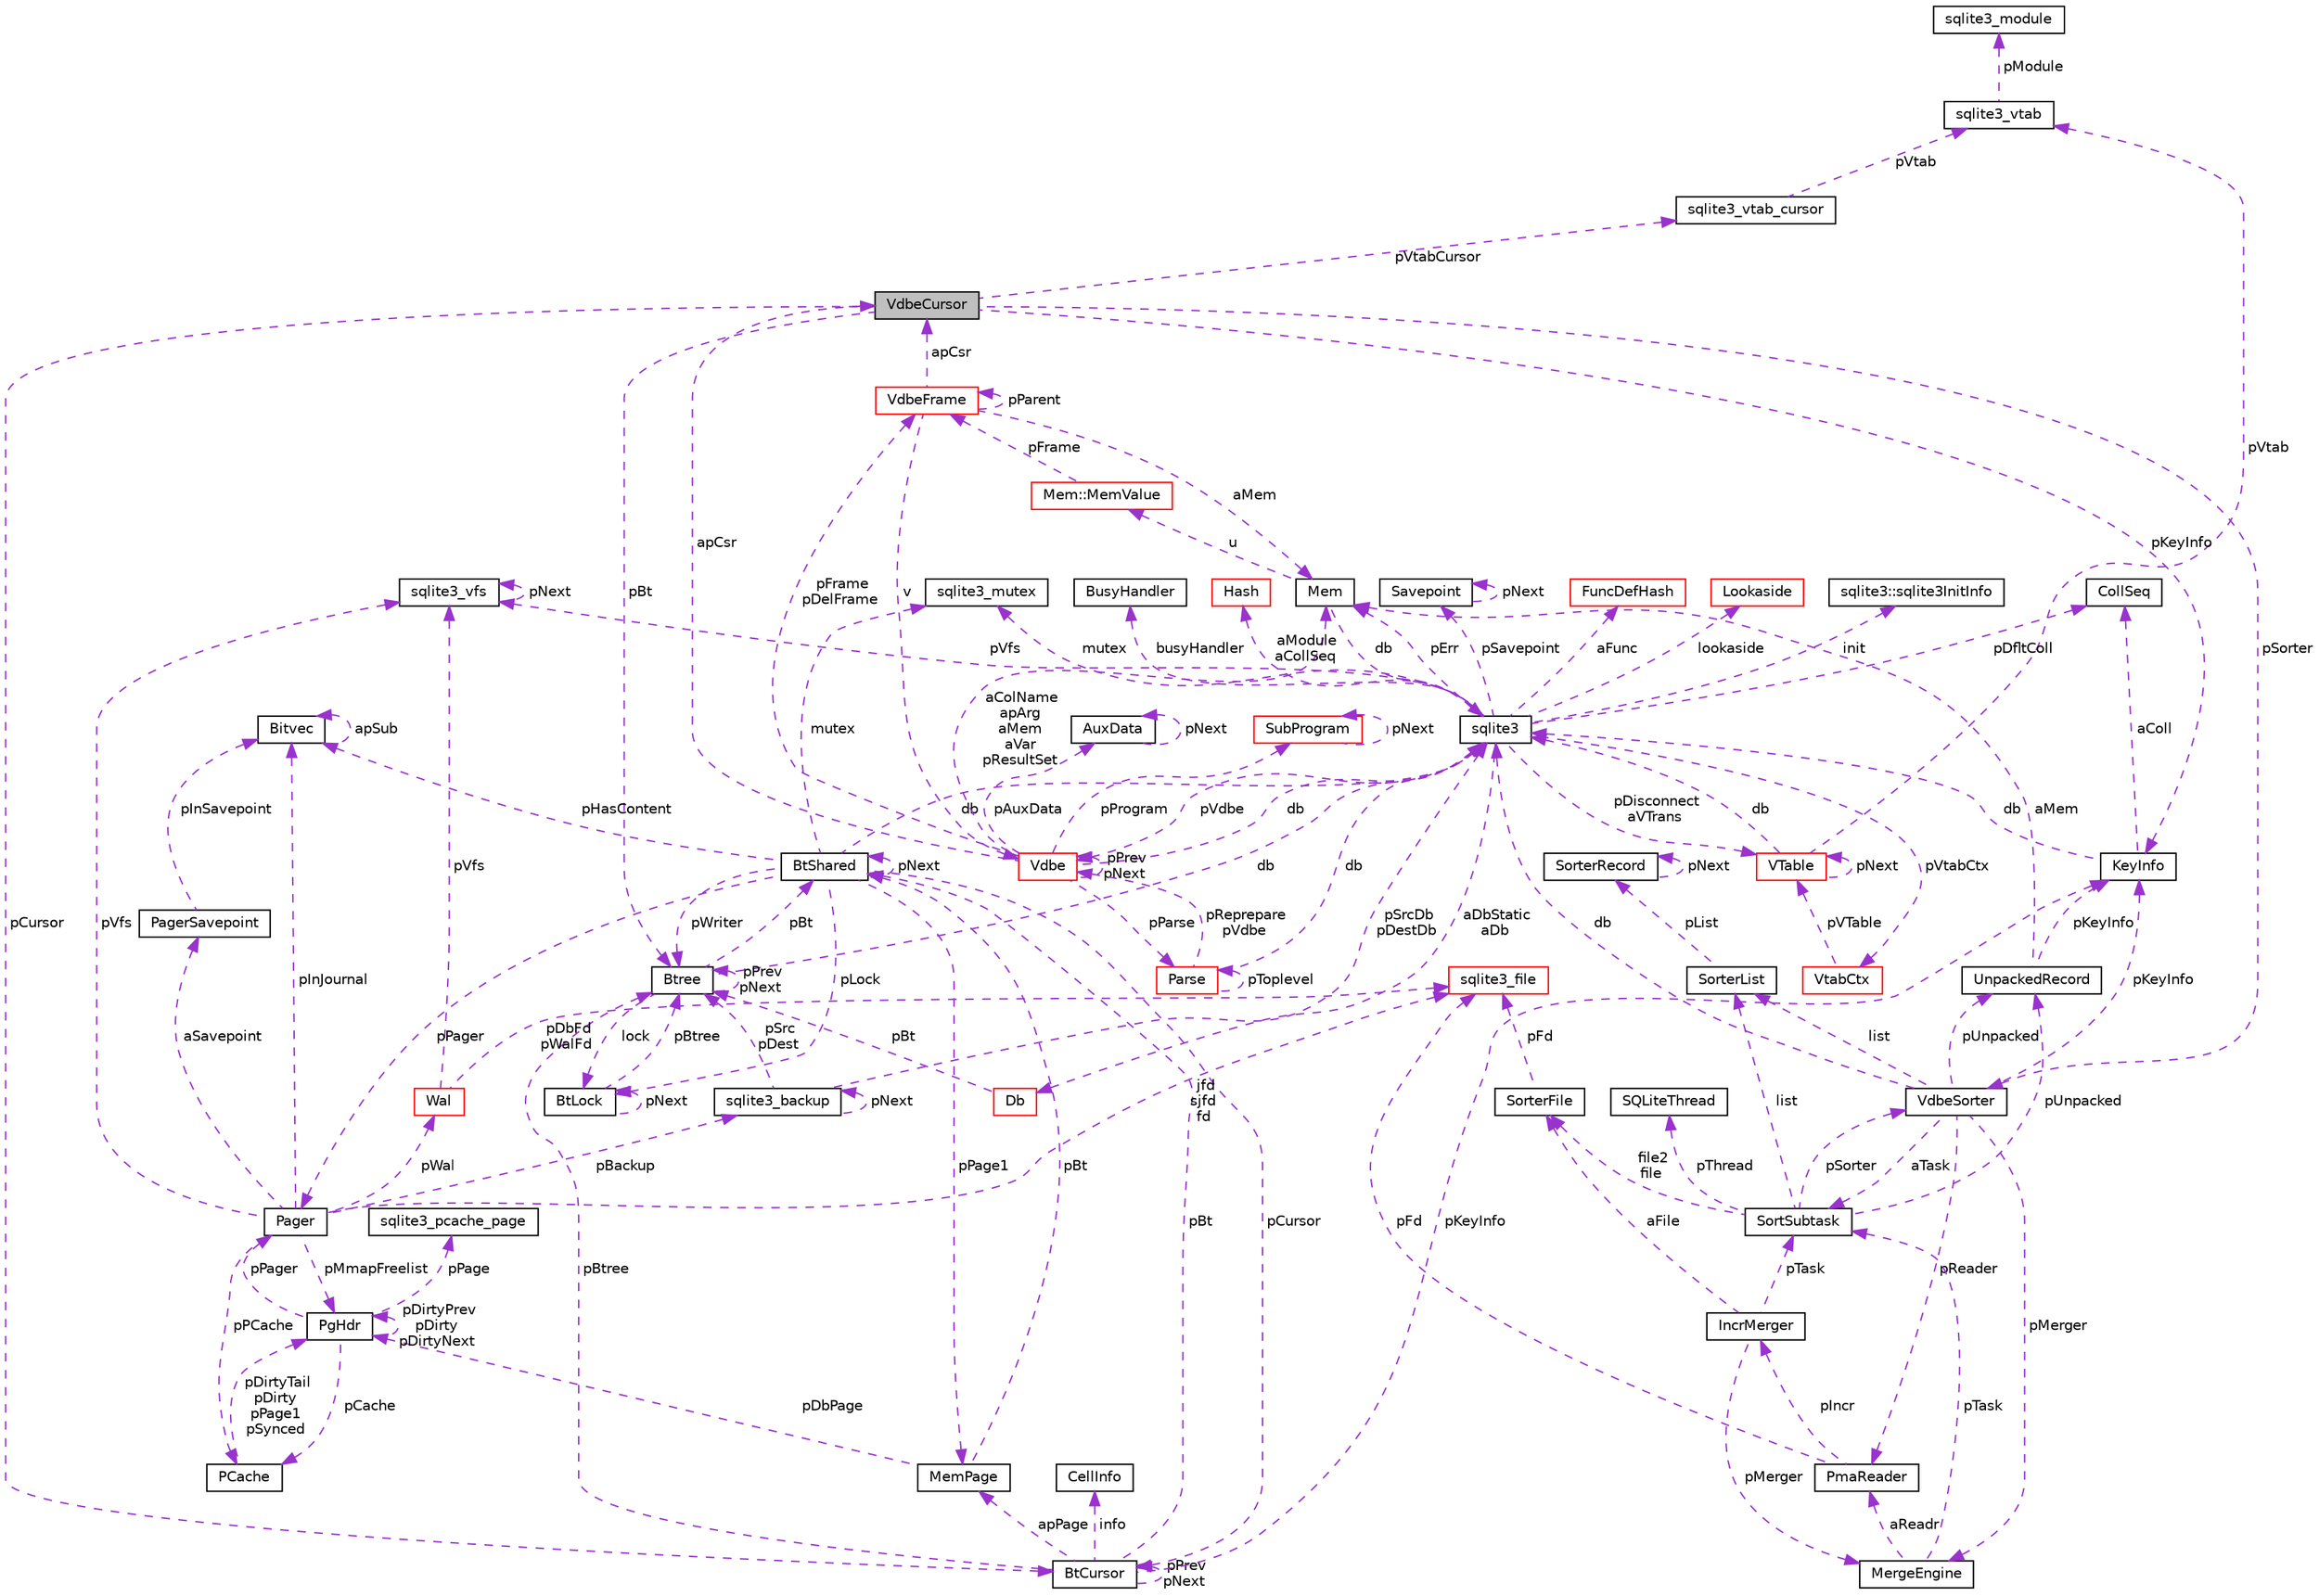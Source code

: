 digraph "VdbeCursor"
{
  edge [fontname="Helvetica",fontsize="10",labelfontname="Helvetica",labelfontsize="10"];
  node [fontname="Helvetica",fontsize="10",shape=record];
  Node1 [label="VdbeCursor",height=0.2,width=0.4,color="black", fillcolor="grey75", style="filled", fontcolor="black"];
  Node2 -> Node1 [dir="back",color="darkorchid3",fontsize="10",style="dashed",label=" pCursor" ,fontname="Helvetica"];
  Node2 [label="BtCursor",height=0.2,width=0.4,color="black", fillcolor="white", style="filled",URL="$struct_bt_cursor.html"];
  Node2 -> Node2 [dir="back",color="darkorchid3",fontsize="10",style="dashed",label=" pPrev\npNext" ,fontname="Helvetica"];
  Node3 -> Node2 [dir="back",color="darkorchid3",fontsize="10",style="dashed",label=" info" ,fontname="Helvetica"];
  Node3 [label="CellInfo",height=0.2,width=0.4,color="black", fillcolor="white", style="filled",URL="$struct_cell_info.html"];
  Node4 -> Node2 [dir="back",color="darkorchid3",fontsize="10",style="dashed",label=" pBt" ,fontname="Helvetica"];
  Node4 [label="BtShared",height=0.2,width=0.4,color="black", fillcolor="white", style="filled",URL="$struct_bt_shared.html"];
  Node2 -> Node4 [dir="back",color="darkorchid3",fontsize="10",style="dashed",label=" pCursor" ,fontname="Helvetica"];
  Node4 -> Node4 [dir="back",color="darkorchid3",fontsize="10",style="dashed",label=" pNext" ,fontname="Helvetica"];
  Node5 -> Node4 [dir="back",color="darkorchid3",fontsize="10",style="dashed",label=" db" ,fontname="Helvetica"];
  Node5 [label="sqlite3",height=0.2,width=0.4,color="black", fillcolor="white", style="filled",URL="$structsqlite3.html"];
  Node6 -> Node5 [dir="back",color="darkorchid3",fontsize="10",style="dashed",label=" pErr" ,fontname="Helvetica"];
  Node6 [label="Mem",height=0.2,width=0.4,color="black", fillcolor="white", style="filled",URL="$struct_mem.html"];
  Node7 -> Node6 [dir="back",color="darkorchid3",fontsize="10",style="dashed",label=" u" ,fontname="Helvetica"];
  Node7 [label="Mem::MemValue",height=0.2,width=0.4,color="red", fillcolor="white", style="filled",URL="$union_mem_1_1_mem_value.html"];
  Node8 -> Node7 [dir="back",color="darkorchid3",fontsize="10",style="dashed",label=" pFrame" ,fontname="Helvetica"];
  Node8 [label="VdbeFrame",height=0.2,width=0.4,color="red", fillcolor="white", style="filled",URL="$struct_vdbe_frame.html"];
  Node6 -> Node8 [dir="back",color="darkorchid3",fontsize="10",style="dashed",label=" aMem" ,fontname="Helvetica"];
  Node9 -> Node8 [dir="back",color="darkorchid3",fontsize="10",style="dashed",label=" v" ,fontname="Helvetica"];
  Node9 [label="Vdbe",height=0.2,width=0.4,color="red", fillcolor="white", style="filled",URL="$struct_vdbe.html"];
  Node9 -> Node9 [dir="back",color="darkorchid3",fontsize="10",style="dashed",label=" pPrev\npNext" ,fontname="Helvetica"];
  Node6 -> Node9 [dir="back",color="darkorchid3",fontsize="10",style="dashed",label=" aColName\napArg\naMem\naVar\npResultSet" ,fontname="Helvetica"];
  Node5 -> Node9 [dir="back",color="darkorchid3",fontsize="10",style="dashed",label=" db" ,fontname="Helvetica"];
  Node8 -> Node9 [dir="back",color="darkorchid3",fontsize="10",style="dashed",label=" pFrame\npDelFrame" ,fontname="Helvetica"];
  Node10 -> Node9 [dir="back",color="darkorchid3",fontsize="10",style="dashed",label=" pAuxData" ,fontname="Helvetica"];
  Node10 [label="AuxData",height=0.2,width=0.4,color="black", fillcolor="white", style="filled",URL="$struct_aux_data.html"];
  Node10 -> Node10 [dir="back",color="darkorchid3",fontsize="10",style="dashed",label=" pNext" ,fontname="Helvetica"];
  Node11 -> Node9 [dir="back",color="darkorchid3",fontsize="10",style="dashed",label=" pProgram" ,fontname="Helvetica"];
  Node11 [label="SubProgram",height=0.2,width=0.4,color="red", fillcolor="white", style="filled",URL="$struct_sub_program.html"];
  Node11 -> Node11 [dir="back",color="darkorchid3",fontsize="10",style="dashed",label=" pNext" ,fontname="Helvetica"];
  Node1 -> Node9 [dir="back",color="darkorchid3",fontsize="10",style="dashed",label=" apCsr" ,fontname="Helvetica"];
  Node12 -> Node9 [dir="back",color="darkorchid3",fontsize="10",style="dashed",label=" pParse" ,fontname="Helvetica"];
  Node12 [label="Parse",height=0.2,width=0.4,color="red", fillcolor="white", style="filled",URL="$struct_parse.html"];
  Node9 -> Node12 [dir="back",color="darkorchid3",fontsize="10",style="dashed",label=" pReprepare\npVdbe" ,fontname="Helvetica"];
  Node5 -> Node12 [dir="back",color="darkorchid3",fontsize="10",style="dashed",label=" db" ,fontname="Helvetica"];
  Node12 -> Node12 [dir="back",color="darkorchid3",fontsize="10",style="dashed",label=" pToplevel" ,fontname="Helvetica"];
  Node8 -> Node8 [dir="back",color="darkorchid3",fontsize="10",style="dashed",label=" pParent" ,fontname="Helvetica"];
  Node1 -> Node8 [dir="back",color="darkorchid3",fontsize="10",style="dashed",label=" apCsr" ,fontname="Helvetica"];
  Node5 -> Node6 [dir="back",color="darkorchid3",fontsize="10",style="dashed",label=" db" ,fontname="Helvetica"];
  Node9 -> Node5 [dir="back",color="darkorchid3",fontsize="10",style="dashed",label=" pVdbe" ,fontname="Helvetica"];
  Node13 -> Node5 [dir="back",color="darkorchid3",fontsize="10",style="dashed",label=" pSavepoint" ,fontname="Helvetica"];
  Node13 [label="Savepoint",height=0.2,width=0.4,color="black", fillcolor="white", style="filled",URL="$struct_savepoint.html"];
  Node13 -> Node13 [dir="back",color="darkorchid3",fontsize="10",style="dashed",label=" pNext" ,fontname="Helvetica"];
  Node14 -> Node5 [dir="back",color="darkorchid3",fontsize="10",style="dashed",label=" aFunc" ,fontname="Helvetica"];
  Node14 [label="FuncDefHash",height=0.2,width=0.4,color="red", fillcolor="white", style="filled",URL="$struct_func_def_hash.html"];
  Node15 -> Node5 [dir="back",color="darkorchid3",fontsize="10",style="dashed",label=" lookaside" ,fontname="Helvetica"];
  Node15 [label="Lookaside",height=0.2,width=0.4,color="red", fillcolor="white", style="filled",URL="$struct_lookaside.html"];
  Node16 -> Node5 [dir="back",color="darkorchid3",fontsize="10",style="dashed",label=" mutex" ,fontname="Helvetica"];
  Node16 [label="sqlite3_mutex",height=0.2,width=0.4,color="black", fillcolor="white", style="filled",URL="$structsqlite3__mutex.html"];
  Node17 -> Node5 [dir="back",color="darkorchid3",fontsize="10",style="dashed",label=" pVfs" ,fontname="Helvetica"];
  Node17 [label="sqlite3_vfs",height=0.2,width=0.4,color="black", fillcolor="white", style="filled",URL="$structsqlite3__vfs.html"];
  Node17 -> Node17 [dir="back",color="darkorchid3",fontsize="10",style="dashed",label=" pNext" ,fontname="Helvetica"];
  Node18 -> Node5 [dir="back",color="darkorchid3",fontsize="10",style="dashed",label=" init" ,fontname="Helvetica"];
  Node18 [label="sqlite3::sqlite3InitInfo",height=0.2,width=0.4,color="black", fillcolor="white", style="filled",URL="$structsqlite3_1_1sqlite3_init_info.html"];
  Node19 -> Node5 [dir="back",color="darkorchid3",fontsize="10",style="dashed",label=" busyHandler" ,fontname="Helvetica"];
  Node19 [label="BusyHandler",height=0.2,width=0.4,color="black", fillcolor="white", style="filled",URL="$struct_busy_handler.html"];
  Node20 -> Node5 [dir="back",color="darkorchid3",fontsize="10",style="dashed",label=" pVtabCtx" ,fontname="Helvetica"];
  Node20 [label="VtabCtx",height=0.2,width=0.4,color="red", fillcolor="white", style="filled",URL="$struct_vtab_ctx.html"];
  Node21 -> Node20 [dir="back",color="darkorchid3",fontsize="10",style="dashed",label=" pVTable" ,fontname="Helvetica"];
  Node21 [label="VTable",height=0.2,width=0.4,color="red", fillcolor="white", style="filled",URL="$struct_v_table.html"];
  Node5 -> Node21 [dir="back",color="darkorchid3",fontsize="10",style="dashed",label=" db" ,fontname="Helvetica"];
  Node21 -> Node21 [dir="back",color="darkorchid3",fontsize="10",style="dashed",label=" pNext" ,fontname="Helvetica"];
  Node22 -> Node21 [dir="back",color="darkorchid3",fontsize="10",style="dashed",label=" pVtab" ,fontname="Helvetica"];
  Node22 [label="sqlite3_vtab",height=0.2,width=0.4,color="black", fillcolor="white", style="filled",URL="$structsqlite3__vtab.html"];
  Node23 -> Node22 [dir="back",color="darkorchid3",fontsize="10",style="dashed",label=" pModule" ,fontname="Helvetica"];
  Node23 [label="sqlite3_module",height=0.2,width=0.4,color="black", fillcolor="white", style="filled",URL="$structsqlite3__module.html"];
  Node24 -> Node5 [dir="back",color="darkorchid3",fontsize="10",style="dashed",label=" pDfltColl" ,fontname="Helvetica"];
  Node24 [label="CollSeq",height=0.2,width=0.4,color="black", fillcolor="white", style="filled",URL="$struct_coll_seq.html"];
  Node21 -> Node5 [dir="back",color="darkorchid3",fontsize="10",style="dashed",label=" pDisconnect\naVTrans" ,fontname="Helvetica"];
  Node25 -> Node5 [dir="back",color="darkorchid3",fontsize="10",style="dashed",label=" aDbStatic\naDb" ,fontname="Helvetica"];
  Node25 [label="Db",height=0.2,width=0.4,color="red", fillcolor="white", style="filled",URL="$struct_db.html"];
  Node26 -> Node25 [dir="back",color="darkorchid3",fontsize="10",style="dashed",label=" pBt" ,fontname="Helvetica"];
  Node26 [label="Btree",height=0.2,width=0.4,color="black", fillcolor="white", style="filled",URL="$struct_btree.html"];
  Node4 -> Node26 [dir="back",color="darkorchid3",fontsize="10",style="dashed",label=" pBt" ,fontname="Helvetica"];
  Node5 -> Node26 [dir="back",color="darkorchid3",fontsize="10",style="dashed",label=" db" ,fontname="Helvetica"];
  Node27 -> Node26 [dir="back",color="darkorchid3",fontsize="10",style="dashed",label=" lock" ,fontname="Helvetica"];
  Node27 [label="BtLock",height=0.2,width=0.4,color="black", fillcolor="white", style="filled",URL="$struct_bt_lock.html"];
  Node27 -> Node27 [dir="back",color="darkorchid3",fontsize="10",style="dashed",label=" pNext" ,fontname="Helvetica"];
  Node26 -> Node27 [dir="back",color="darkorchid3",fontsize="10",style="dashed",label=" pBtree" ,fontname="Helvetica"];
  Node26 -> Node26 [dir="back",color="darkorchid3",fontsize="10",style="dashed",label=" pPrev\npNext" ,fontname="Helvetica"];
  Node28 -> Node5 [dir="back",color="darkorchid3",fontsize="10",style="dashed",label=" aModule\naCollSeq" ,fontname="Helvetica"];
  Node28 [label="Hash",height=0.2,width=0.4,color="red", fillcolor="white", style="filled",URL="$struct_hash.html"];
  Node29 -> Node4 [dir="back",color="darkorchid3",fontsize="10",style="dashed",label=" pHasContent" ,fontname="Helvetica"];
  Node29 [label="Bitvec",height=0.2,width=0.4,color="black", fillcolor="white", style="filled",URL="$struct_bitvec.html"];
  Node29 -> Node29 [dir="back",color="darkorchid3",fontsize="10",style="dashed",label=" apSub" ,fontname="Helvetica"];
  Node16 -> Node4 [dir="back",color="darkorchid3",fontsize="10",style="dashed",label=" mutex" ,fontname="Helvetica"];
  Node27 -> Node4 [dir="back",color="darkorchid3",fontsize="10",style="dashed",label=" pLock" ,fontname="Helvetica"];
  Node30 -> Node4 [dir="back",color="darkorchid3",fontsize="10",style="dashed",label=" pPage1" ,fontname="Helvetica"];
  Node30 [label="MemPage",height=0.2,width=0.4,color="black", fillcolor="white", style="filled",URL="$struct_mem_page.html"];
  Node4 -> Node30 [dir="back",color="darkorchid3",fontsize="10",style="dashed",label=" pBt" ,fontname="Helvetica"];
  Node31 -> Node30 [dir="back",color="darkorchid3",fontsize="10",style="dashed",label=" pDbPage" ,fontname="Helvetica"];
  Node31 [label="PgHdr",height=0.2,width=0.4,color="black", fillcolor="white", style="filled",URL="$struct_pg_hdr.html"];
  Node32 -> Node31 [dir="back",color="darkorchid3",fontsize="10",style="dashed",label=" pPage" ,fontname="Helvetica"];
  Node32 [label="sqlite3_pcache_page",height=0.2,width=0.4,color="black", fillcolor="white", style="filled",URL="$structsqlite3__pcache__page.html"];
  Node33 -> Node31 [dir="back",color="darkorchid3",fontsize="10",style="dashed",label=" pCache" ,fontname="Helvetica"];
  Node33 [label="PCache",height=0.2,width=0.4,color="black", fillcolor="white", style="filled",URL="$struct_p_cache.html"];
  Node31 -> Node33 [dir="back",color="darkorchid3",fontsize="10",style="dashed",label=" pDirtyTail\npDirty\npPage1\npSynced" ,fontname="Helvetica"];
  Node31 -> Node31 [dir="back",color="darkorchid3",fontsize="10",style="dashed",label=" pDirtyPrev\npDirty\npDirtyNext" ,fontname="Helvetica"];
  Node34 -> Node31 [dir="back",color="darkorchid3",fontsize="10",style="dashed",label=" pPager" ,fontname="Helvetica"];
  Node34 [label="Pager",height=0.2,width=0.4,color="black", fillcolor="white", style="filled",URL="$struct_pager.html"];
  Node33 -> Node34 [dir="back",color="darkorchid3",fontsize="10",style="dashed",label=" pPCache" ,fontname="Helvetica"];
  Node35 -> Node34 [dir="back",color="darkorchid3",fontsize="10",style="dashed",label=" pBackup" ,fontname="Helvetica"];
  Node35 [label="sqlite3_backup",height=0.2,width=0.4,color="black", fillcolor="white", style="filled",URL="$structsqlite3__backup.html"];
  Node35 -> Node35 [dir="back",color="darkorchid3",fontsize="10",style="dashed",label=" pNext" ,fontname="Helvetica"];
  Node5 -> Node35 [dir="back",color="darkorchid3",fontsize="10",style="dashed",label=" pSrcDb\npDestDb" ,fontname="Helvetica"];
  Node26 -> Node35 [dir="back",color="darkorchid3",fontsize="10",style="dashed",label=" pSrc\npDest" ,fontname="Helvetica"];
  Node29 -> Node34 [dir="back",color="darkorchid3",fontsize="10",style="dashed",label=" pInJournal" ,fontname="Helvetica"];
  Node36 -> Node34 [dir="back",color="darkorchid3",fontsize="10",style="dashed",label=" jfd\nsjfd\nfd" ,fontname="Helvetica"];
  Node36 [label="sqlite3_file",height=0.2,width=0.4,color="red", fillcolor="white", style="filled",URL="$structsqlite3__file.html"];
  Node17 -> Node34 [dir="back",color="darkorchid3",fontsize="10",style="dashed",label=" pVfs" ,fontname="Helvetica"];
  Node31 -> Node34 [dir="back",color="darkorchid3",fontsize="10",style="dashed",label=" pMmapFreelist" ,fontname="Helvetica"];
  Node37 -> Node34 [dir="back",color="darkorchid3",fontsize="10",style="dashed",label=" pWal" ,fontname="Helvetica"];
  Node37 [label="Wal",height=0.2,width=0.4,color="red", fillcolor="white", style="filled",URL="$struct_wal.html"];
  Node36 -> Node37 [dir="back",color="darkorchid3",fontsize="10",style="dashed",label=" pDbFd\npWalFd" ,fontname="Helvetica"];
  Node17 -> Node37 [dir="back",color="darkorchid3",fontsize="10",style="dashed",label=" pVfs" ,fontname="Helvetica"];
  Node38 -> Node34 [dir="back",color="darkorchid3",fontsize="10",style="dashed",label=" aSavepoint" ,fontname="Helvetica"];
  Node38 [label="PagerSavepoint",height=0.2,width=0.4,color="black", fillcolor="white", style="filled",URL="$struct_pager_savepoint.html"];
  Node29 -> Node38 [dir="back",color="darkorchid3",fontsize="10",style="dashed",label=" pInSavepoint" ,fontname="Helvetica"];
  Node26 -> Node4 [dir="back",color="darkorchid3",fontsize="10",style="dashed",label=" pWriter" ,fontname="Helvetica"];
  Node34 -> Node4 [dir="back",color="darkorchid3",fontsize="10",style="dashed",label=" pPager" ,fontname="Helvetica"];
  Node30 -> Node2 [dir="back",color="darkorchid3",fontsize="10",style="dashed",label=" apPage" ,fontname="Helvetica"];
  Node39 -> Node2 [dir="back",color="darkorchid3",fontsize="10",style="dashed",label=" pKeyInfo" ,fontname="Helvetica"];
  Node39 [label="KeyInfo",height=0.2,width=0.4,color="black", fillcolor="white", style="filled",URL="$struct_key_info.html"];
  Node5 -> Node39 [dir="back",color="darkorchid3",fontsize="10",style="dashed",label=" db" ,fontname="Helvetica"];
  Node24 -> Node39 [dir="back",color="darkorchid3",fontsize="10",style="dashed",label=" aColl" ,fontname="Helvetica"];
  Node26 -> Node2 [dir="back",color="darkorchid3",fontsize="10",style="dashed",label=" pBtree" ,fontname="Helvetica"];
  Node40 -> Node1 [dir="back",color="darkorchid3",fontsize="10",style="dashed",label=" pVtabCursor" ,fontname="Helvetica"];
  Node40 [label="sqlite3_vtab_cursor",height=0.2,width=0.4,color="black", fillcolor="white", style="filled",URL="$structsqlite3__vtab__cursor.html"];
  Node22 -> Node40 [dir="back",color="darkorchid3",fontsize="10",style="dashed",label=" pVtab" ,fontname="Helvetica"];
  Node41 -> Node1 [dir="back",color="darkorchid3",fontsize="10",style="dashed",label=" pSorter" ,fontname="Helvetica"];
  Node41 [label="VdbeSorter",height=0.2,width=0.4,color="black", fillcolor="white", style="filled",URL="$struct_vdbe_sorter.html"];
  Node42 -> Node41 [dir="back",color="darkorchid3",fontsize="10",style="dashed",label=" list" ,fontname="Helvetica"];
  Node42 [label="SorterList",height=0.2,width=0.4,color="black", fillcolor="white", style="filled",URL="$struct_sorter_list.html"];
  Node43 -> Node42 [dir="back",color="darkorchid3",fontsize="10",style="dashed",label=" pList" ,fontname="Helvetica"];
  Node43 [label="SorterRecord",height=0.2,width=0.4,color="black", fillcolor="white", style="filled",URL="$struct_sorter_record.html"];
  Node43 -> Node43 [dir="back",color="darkorchid3",fontsize="10",style="dashed",label=" pNext" ,fontname="Helvetica"];
  Node5 -> Node41 [dir="back",color="darkorchid3",fontsize="10",style="dashed",label=" db" ,fontname="Helvetica"];
  Node44 -> Node41 [dir="back",color="darkorchid3",fontsize="10",style="dashed",label=" pMerger" ,fontname="Helvetica"];
  Node44 [label="MergeEngine",height=0.2,width=0.4,color="black", fillcolor="white", style="filled",URL="$struct_merge_engine.html"];
  Node45 -> Node44 [dir="back",color="darkorchid3",fontsize="10",style="dashed",label=" aReadr" ,fontname="Helvetica"];
  Node45 [label="PmaReader",height=0.2,width=0.4,color="black", fillcolor="white", style="filled",URL="$struct_pma_reader.html"];
  Node36 -> Node45 [dir="back",color="darkorchid3",fontsize="10",style="dashed",label=" pFd" ,fontname="Helvetica"];
  Node46 -> Node45 [dir="back",color="darkorchid3",fontsize="10",style="dashed",label=" pIncr" ,fontname="Helvetica"];
  Node46 [label="IncrMerger",height=0.2,width=0.4,color="black", fillcolor="white", style="filled",URL="$struct_incr_merger.html"];
  Node44 -> Node46 [dir="back",color="darkorchid3",fontsize="10",style="dashed",label=" pMerger" ,fontname="Helvetica"];
  Node47 -> Node46 [dir="back",color="darkorchid3",fontsize="10",style="dashed",label=" aFile" ,fontname="Helvetica"];
  Node47 [label="SorterFile",height=0.2,width=0.4,color="black", fillcolor="white", style="filled",URL="$struct_sorter_file.html"];
  Node36 -> Node47 [dir="back",color="darkorchid3",fontsize="10",style="dashed",label=" pFd" ,fontname="Helvetica"];
  Node48 -> Node46 [dir="back",color="darkorchid3",fontsize="10",style="dashed",label=" pTask" ,fontname="Helvetica"];
  Node48 [label="SortSubtask",height=0.2,width=0.4,color="black", fillcolor="white", style="filled",URL="$struct_sort_subtask.html"];
  Node42 -> Node48 [dir="back",color="darkorchid3",fontsize="10",style="dashed",label=" list" ,fontname="Helvetica"];
  Node41 -> Node48 [dir="back",color="darkorchid3",fontsize="10",style="dashed",label=" pSorter" ,fontname="Helvetica"];
  Node49 -> Node48 [dir="back",color="darkorchid3",fontsize="10",style="dashed",label=" pThread" ,fontname="Helvetica"];
  Node49 [label="SQLiteThread",height=0.2,width=0.4,color="black", fillcolor="white", style="filled",URL="$struct_s_q_lite_thread.html"];
  Node50 -> Node48 [dir="back",color="darkorchid3",fontsize="10",style="dashed",label=" pUnpacked" ,fontname="Helvetica"];
  Node50 [label="UnpackedRecord",height=0.2,width=0.4,color="black", fillcolor="white", style="filled",URL="$struct_unpacked_record.html"];
  Node6 -> Node50 [dir="back",color="darkorchid3",fontsize="10",style="dashed",label=" aMem" ,fontname="Helvetica"];
  Node39 -> Node50 [dir="back",color="darkorchid3",fontsize="10",style="dashed",label=" pKeyInfo" ,fontname="Helvetica"];
  Node47 -> Node48 [dir="back",color="darkorchid3",fontsize="10",style="dashed",label=" file2\nfile" ,fontname="Helvetica"];
  Node48 -> Node44 [dir="back",color="darkorchid3",fontsize="10",style="dashed",label=" pTask" ,fontname="Helvetica"];
  Node45 -> Node41 [dir="back",color="darkorchid3",fontsize="10",style="dashed",label=" pReader" ,fontname="Helvetica"];
  Node39 -> Node41 [dir="back",color="darkorchid3",fontsize="10",style="dashed",label=" pKeyInfo" ,fontname="Helvetica"];
  Node50 -> Node41 [dir="back",color="darkorchid3",fontsize="10",style="dashed",label=" pUnpacked" ,fontname="Helvetica"];
  Node48 -> Node41 [dir="back",color="darkorchid3",fontsize="10",style="dashed",label=" aTask" ,fontname="Helvetica"];
  Node39 -> Node1 [dir="back",color="darkorchid3",fontsize="10",style="dashed",label=" pKeyInfo" ,fontname="Helvetica"];
  Node26 -> Node1 [dir="back",color="darkorchid3",fontsize="10",style="dashed",label=" pBt" ,fontname="Helvetica"];
}
